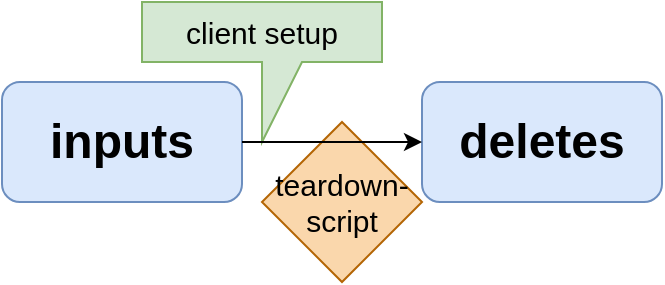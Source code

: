 <mxfile version="20.8.16" type="device"><diagram id="prtHgNgQTEPvFCAcTncT" name="Page-1"><mxGraphModel dx="1311" dy="979" grid="1" gridSize="10" guides="1" tooltips="1" connect="1" arrows="1" fold="1" page="1" pageScale="1" pageWidth="827" pageHeight="1169" math="0" shadow="0"><root><mxCell id="0"/><mxCell id="1" parent="0"/><mxCell id="FN-WqmFP6lmw4XH1Q0QQ-14" value="client setup" style="shape=callout;whiteSpace=wrap;html=1;perimeter=calloutPerimeter;fontSize=15;position2=0.5;fillColor=#d5e8d4;strokeColor=#82b366;size=40;position=0.5;" vertex="1" parent="1"><mxGeometry x="100" y="70" width="120" height="70" as="geometry"/></mxCell><mxCell id="FN-WqmFP6lmw4XH1Q0QQ-12" value="teardown-script" style="rhombus;whiteSpace=wrap;html=1;fontSize=15;fillColor=#fad7ac;strokeColor=#b46504;" vertex="1" parent="1"><mxGeometry x="160" y="130" width="80" height="80" as="geometry"/></mxCell><mxCell id="FN-WqmFP6lmw4XH1Q0QQ-1" value="inputs" style="rounded=1;whiteSpace=wrap;html=1;fillColor=#dae8fc;strokeColor=#6c8ebf;fontStyle=1;fontSize=24;" vertex="1" parent="1"><mxGeometry x="30" y="110" width="120" height="60" as="geometry"/></mxCell><mxCell id="FN-WqmFP6lmw4XH1Q0QQ-3" value="deletes" style="rounded=1;whiteSpace=wrap;html=1;fillColor=#dae8fc;strokeColor=#6c8ebf;fontStyle=1;fontSize=24;" vertex="1" parent="1"><mxGeometry x="240" y="110" width="120" height="60" as="geometry"/></mxCell><mxCell id="FN-WqmFP6lmw4XH1Q0QQ-7" value="" style="endArrow=classic;html=1;rounded=0;fontSize=20;entryX=0;entryY=0.5;entryDx=0;entryDy=0;" edge="1" parent="1" target="FN-WqmFP6lmw4XH1Q0QQ-3"><mxGeometry width="50" height="50" relative="1" as="geometry"><mxPoint x="150" y="140" as="sourcePoint"/><mxPoint x="240" y="400" as="targetPoint"/></mxGeometry></mxCell></root></mxGraphModel></diagram></mxfile>
